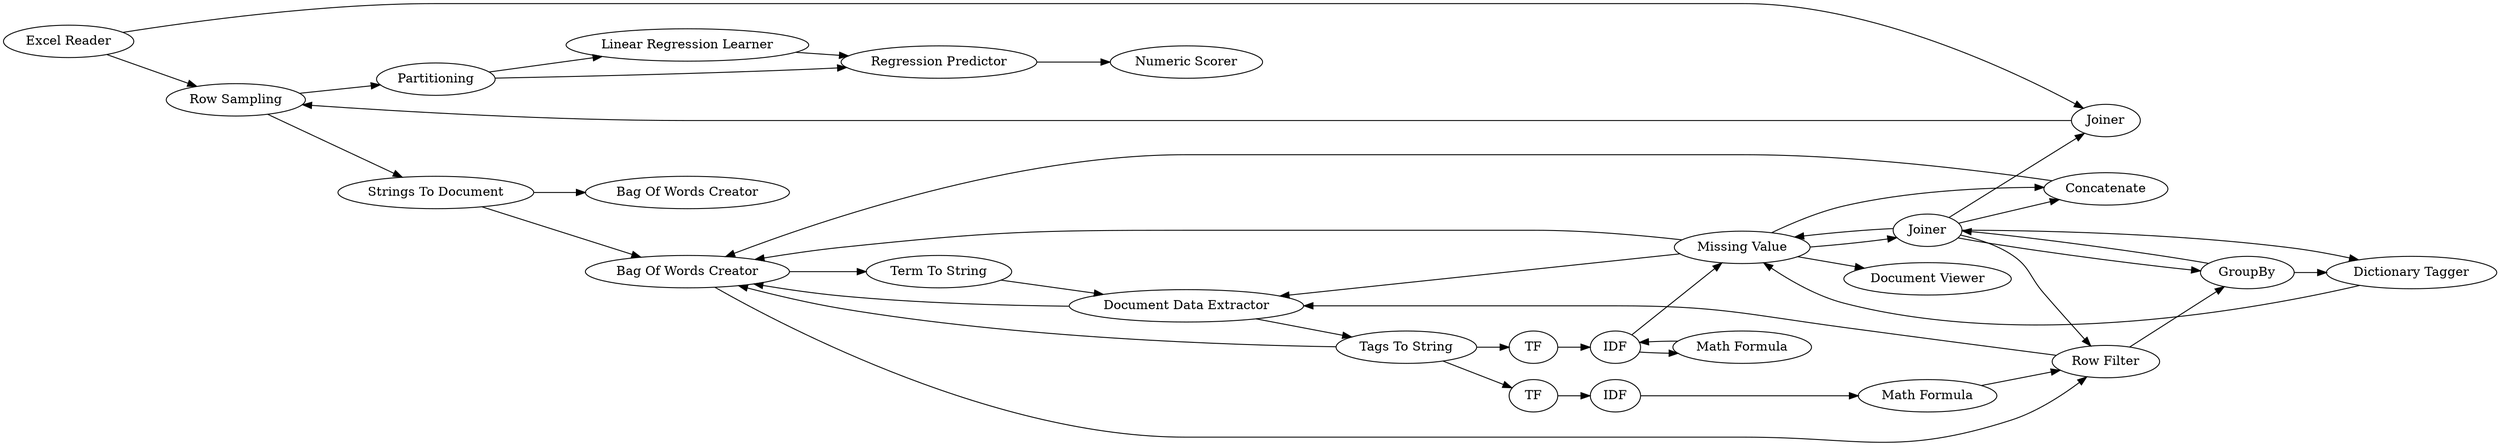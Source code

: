 digraph {
	13 -> 15
	141 -> 110
	158 -> 159
	13 -> 14
	149 -> 164
	149 -> 142
	142 -> 143
	162 -> 165
	145 -> 140
	159 -> 160
	146 -> 145
	162 -> 25
	140 -> 141
	16 -> 150
	26 -> 27
	14 -> 15
	25 -> 26
	149 -> 145
	143 -> 149
	143 -> 146
	150 -> 156
	110 -> 140
	26 -> 141
	15 -> 166
	156 -> 150
	165 -> 25
	164 -> 141
	137 -> 141
	137 -> 16
	25 -> 13
	150 -> 145
	145 -> 164
	145 -> 149
	137 -> 158
	145 -> 117
	141 -> 142
	149 -> 143
	149 -> 146
	142 -> 140
	145 -> 141
	149 -> 165
	140 -> 137
	160 -> 142
	27 [label="Bag Of Words Creator"]
	165 [label=Joiner]
	26 [label="Strings To Document"]
	162 [label="Excel Reader"]
	145 [label="Missing Value"]
	149 [label=Joiner]
	137 [label="Tags To String"]
	156 [label="Math Formula"]
	15 [label="Regression Predictor"]
	25 [label="Row Sampling"]
	110 [label="Term To String"]
	146 [label="Dictionary Tagger"]
	141 [label="Bag Of Words Creator"]
	166 [label="Numeric Scorer"]
	16 [label=TF]
	150 [label=IDF]
	164 [label=Concatenate]
	143 [label=GroupBy]
	142 [label="Row Filter"]
	158 [label=TF]
	159 [label=IDF]
	14 [label="Linear Regression Learner"]
	117 [label="Document Viewer"]
	160 [label="Math Formula"]
	13 [label=Partitioning]
	140 [label="Document Data Extractor"]
	rankdir=LR
}
